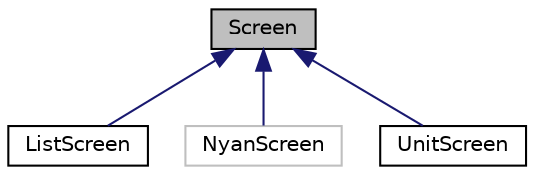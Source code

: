 digraph "Screen"
{
  edge [fontname="Helvetica",fontsize="10",labelfontname="Helvetica",labelfontsize="10"];
  node [fontname="Helvetica",fontsize="10",shape=record];
  Node0 [label="Screen",height=0.2,width=0.4,color="black", fillcolor="grey75", style="filled", fontcolor="black"];
  Node0 -> Node1 [dir="back",color="midnightblue",fontsize="10",style="solid",fontname="Helvetica"];
  Node1 [label="ListScreen",height=0.2,width=0.4,color="black", fillcolor="white", style="filled",URL="$classListScreen.html",tooltip="Unit screen. "];
  Node0 -> Node2 [dir="back",color="midnightblue",fontsize="10",style="solid",fontname="Helvetica"];
  Node2 [label="NyanScreen",height=0.2,width=0.4,color="grey75", fillcolor="white", style="filled",tooltip="Meow. "];
  Node0 -> Node3 [dir="back",color="midnightblue",fontsize="10",style="solid",fontname="Helvetica"];
  Node3 [label="UnitScreen",height=0.2,width=0.4,color="black", fillcolor="white", style="filled",URL="$classUnitScreen.html",tooltip="Unit screen. "];
}
